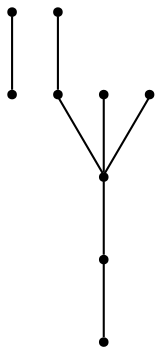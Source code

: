 graph {
  node [shape=point,comment="{\"directed\":false,\"doi\":\"10.1007/978-3-642-11805-0_10\",\"figure\":\"10 (2)\"}"]

  v0 [pos="1192.1364861776663,1470.2636091135964"]
  v1 [pos="1192.1364861776663,1173.1556460024126"]
  v2 [pos="1161.1760138223337,1247.432581128977"]
  v3 [pos="1161.1760138223337,1358.8481269219903"]
  v4 [pos="1139.5349106189815,1321.7096752590596"]
  v5 [pos="1074.4865130757175,1284.5711281940185"]
  v6 [pos="1117.8312316362246,1210.294097665343"]
  v7 [pos="1117.8312316362249,1433.1250938492585"]
  v8 [pos="1074.4865130757175,1395.9865785849208"]

  v0 -- v1 [id="-1",pos="1192.1364861776663,1470.2636091135964 1192.1364861776663,1173.1556460024126 1192.1364861776663,1173.1556460024126 1192.1364861776663,1173.1556460024126"]
  v5 -- v8 [id="-3",pos="1074.4865130757175,1284.5711281940185 1074.4865130757175,1395.9865785849208 1074.4865130757175,1395.9865785849208 1074.4865130757175,1395.9865785849208"]
  v7 -- v4 [id="-4",pos="1117.8312316362249,1433.1250938492585 1139.5349106189815,1321.7096752590596 1139.5349106189815,1321.7096752590596 1139.5349106189815,1321.7096752590596"]
  v6 -- v4 [id="-5",pos="1117.8312316362246,1210.294097665343 1139.5349106189815,1321.7096752590596 1139.5349106189815,1321.7096752590596 1139.5349106189815,1321.7096752590596"]
  v4 -- v5 [id="-6",pos="1139.5349106189815,1321.7096752590596 1074.4865130757175,1284.5711281940185 1074.4865130757175,1284.5711281940185 1074.4865130757175,1284.5711281940185"]
  v3 -- v4 [id="-7",pos="1161.1760138223337,1358.8481269219903 1139.5349106189815,1321.7096752590596 1139.5349106189815,1321.7096752590596 1139.5349106189815,1321.7096752590596"]
  v2 -- v3 [id="-9",pos="1161.1760138223337,1247.432581128977 1161.1760138223337,1358.8481269219903 1161.1760138223337,1358.8481269219903 1161.1760138223337,1358.8481269219903"]
}